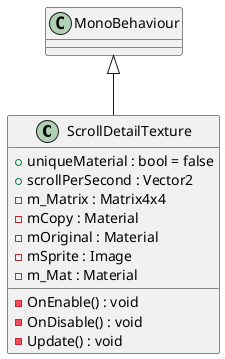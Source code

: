 @startuml
class ScrollDetailTexture {
    + uniqueMaterial : bool = false
    + scrollPerSecond : Vector2
    - m_Matrix : Matrix4x4
    - mCopy : Material
    - mOriginal : Material
    - mSprite : Image
    - m_Mat : Material
    - OnEnable() : void
    - OnDisable() : void
    - Update() : void
}
MonoBehaviour <|-- ScrollDetailTexture
@enduml
